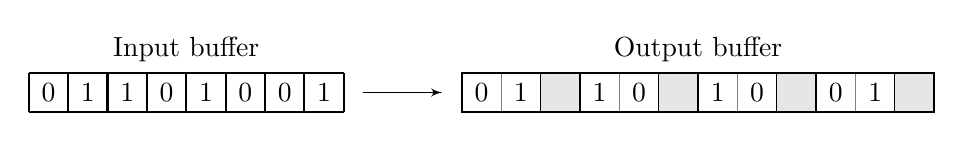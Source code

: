 \begin{tikzpicture}[auto, node distance=3.5cm,>=latex']
  \tikzstyle{inner} = [draw, fill=none, rectangle, 
  minimum height=5em, minimum width=7em, node distance=4cm, text width=7em, align=center]
  \tikzstyle{outer} = [draw=gray,dashed,fill=none,thick,inner sep=0.2cm]
  \tikzstyle{cord} = [coordinate]
  \tikzstyle{sum} = [draw,circle,node distance=3cm]
  \draw[step=0.5cm,color=black,thick] (0,0) grid (4,0.5);
  \node at (+0.25,+0.25) {0};
  \node at (+0.75,+0.25) {1};
  \node at (+1.25,+0.25) {1};
  \node at (+1.75,+0.25) {0};
  \node at (+2.25,+0.25) {1};
  \node at (+2.75,+0.25) {0};
  \node at (+3.25,+0.25) {0};
  \node at (+3.75,+0.25) {1};
  \coordinate (A) at (4.25,0.25);
  \coordinate (B) at (5.25,0.25);
  \draw [->] (A) -- (B);
  \draw[step=0.5cm,color=gray,thin] (5.5,0) grid (11.5,0.5);
  \node at (+5.75,+0.25) {0};
  \node at (+6.25,+0.25) {1};\draw [fill=gray,fill opacity=0.2] (6.5,0) rectangle (7,0.5);
  \node at (+7.25,+0.25) {1};
  \node at (+7.75,+0.25) {0};\draw [fill=gray,fill opacity=0.2] (8,0) rectangle (8.5,0.5);
  \node at (+8.75,+0.25) {1};
  \node at (+9.25,+0.25) {0};\draw [fill=gray,fill opacity=0.2] (9.5,0) rectangle (10,0.5);
  \node at (+10.25,+0.25) {0};
  \node at (+10.75,+0.25) {1};\draw [fill=gray,fill opacity=0.2] (11,0) rectangle (11.5,0.5);
  \draw[color=black,thick] (5.5,0) rectangle (7,0.5);
  \draw[color=black,thick] (7,0) rectangle (8.5,0.5);
  \draw[color=black,thick] (8.5,0) rectangle (10,0.5);
  \draw[color=black,thick] (10,0) rectangle (11.5,0.5);
  \node at (2,0.8) {Input buffer};
  \node at (8.5,0.8) {Output buffer};
\end{tikzpicture}